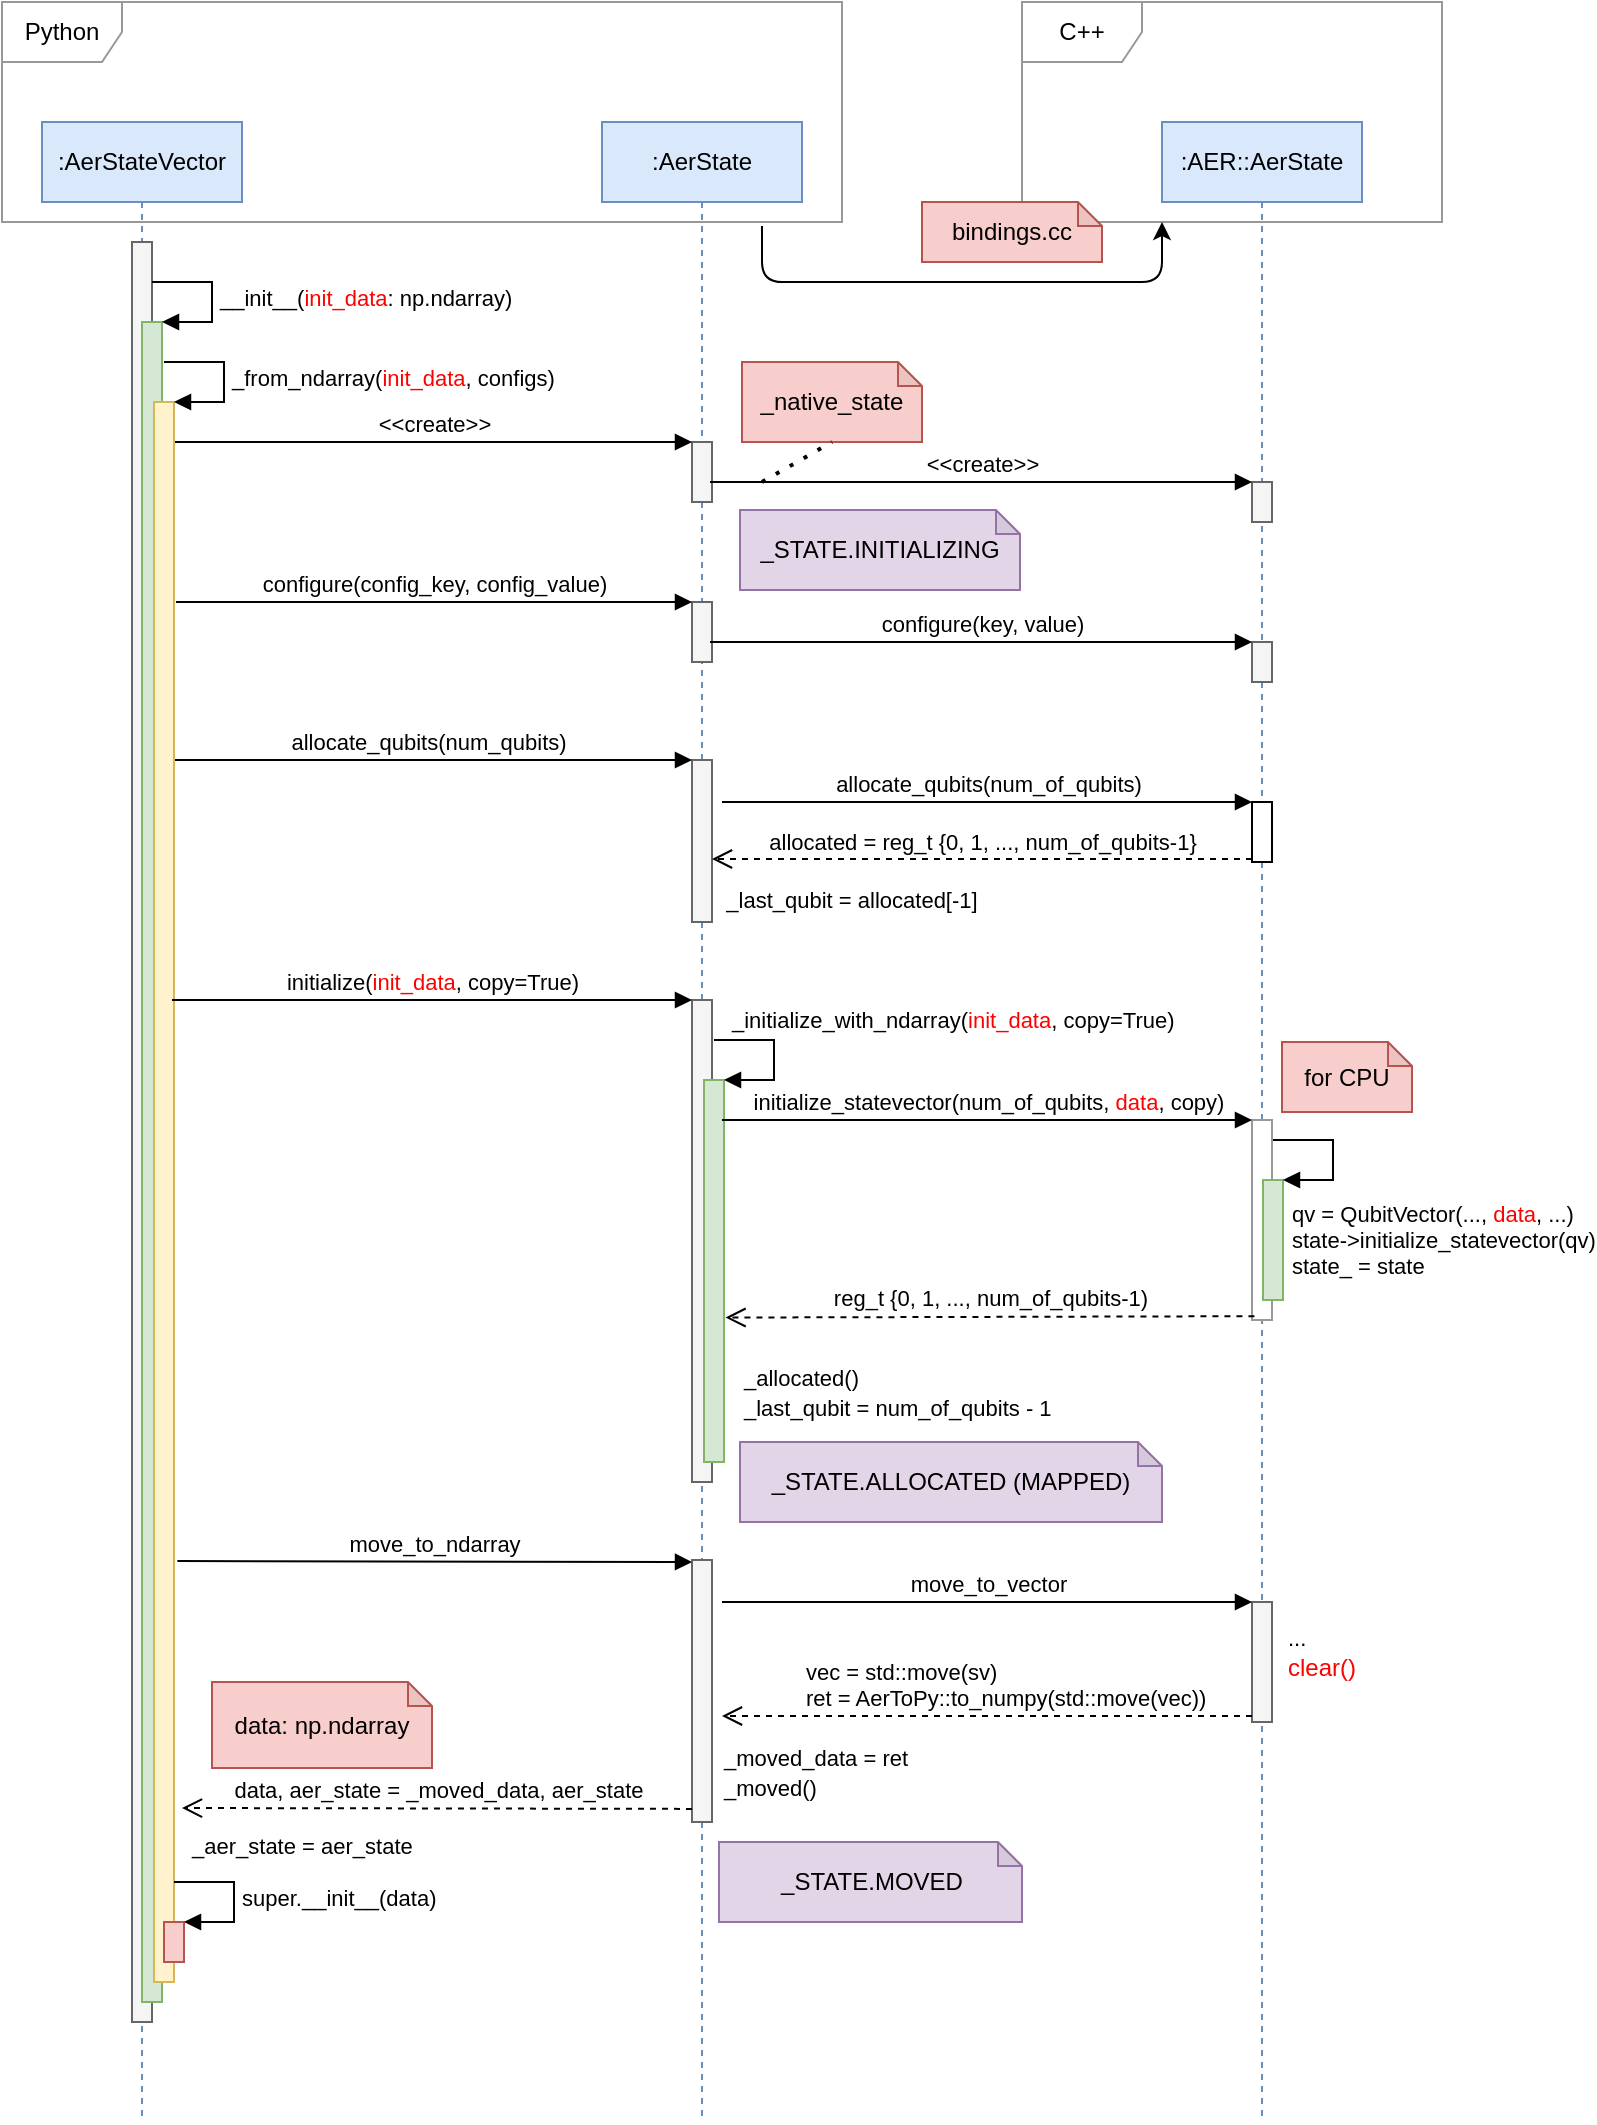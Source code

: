 <mxfile>
    <diagram id="dqudOsXMSFICv_JLVV3p" name="StateVector_Initialization">
        <mxGraphModel dx="749" dy="357" grid="1" gridSize="10" guides="1" tooltips="1" connect="1" arrows="1" fold="1" page="1" pageScale="1" pageWidth="827" pageHeight="1169" math="0" shadow="0">
            <root>
                <mxCell id="0"/>
                <mxCell id="1" parent="0"/>
                <mxCell id="4" value=":AER::AerState" style="shape=umlLifeline;perimeter=lifelinePerimeter;whiteSpace=wrap;html=1;container=1;collapsible=0;recursiveResize=0;outlineConnect=0;fillColor=#dae8fc;strokeColor=#6c8ebf;movable=1;resizable=1;rotatable=1;deletable=1;editable=1;connectable=1;" parent="1" vertex="1">
                    <mxGeometry x="600" y="80" width="100" height="1000" as="geometry"/>
                </mxCell>
                <mxCell id="24" value="" style="html=1;points=[];perimeter=orthogonalPerimeter;fillColor=#f5f5f5;fontColor=#333333;strokeColor=#666666;" parent="4" vertex="1">
                    <mxGeometry x="45" y="180" width="10" height="20" as="geometry"/>
                </mxCell>
                <mxCell id="32" value="" style="html=1;points=[];perimeter=orthogonalPerimeter;fillColor=#f5f5f5;fontColor=#333333;strokeColor=#666666;" parent="4" vertex="1">
                    <mxGeometry x="45" y="260" width="10" height="20" as="geometry"/>
                </mxCell>
                <mxCell id="E8-gc4cH8Mm7W0wq7m9V-41" value="" style="html=1;points=[];perimeter=orthogonalPerimeter;" vertex="1" parent="4">
                    <mxGeometry x="45" y="340" width="10" height="30" as="geometry"/>
                </mxCell>
                <mxCell id="p6g36HFZJA8HmugAbl4n-45" value="" style="html=1;points=[];perimeter=orthogonalPerimeter;strokeColor=#999999;" vertex="1" parent="4">
                    <mxGeometry x="45" y="499" width="10" height="100" as="geometry"/>
                </mxCell>
                <mxCell id="p6g36HFZJA8HmugAbl4n-49" value="" style="html=1;points=[];perimeter=orthogonalPerimeter;strokeColor=#82b366;fillColor=#d5e8d4;" vertex="1" parent="4">
                    <mxGeometry x="50.5" y="529" width="10" height="60" as="geometry"/>
                </mxCell>
                <mxCell id="p6g36HFZJA8HmugAbl4n-50" value="qv =&amp;nbsp;QubitVector(..., &lt;font color=&quot;#ff0000&quot;&gt;data&lt;/font&gt;, ...)&lt;br&gt;state-&amp;gt;initialize_statevector(qv)&lt;br&gt;state_ = state" style="edgeStyle=orthogonalEdgeStyle;html=1;align=left;spacingLeft=2;endArrow=block;rounded=0;entryX=1;entryY=0;" edge="1" target="p6g36HFZJA8HmugAbl4n-49" parent="4">
                    <mxGeometry x="1" y="30" relative="1" as="geometry">
                        <mxPoint x="55.5" y="509" as="sourcePoint"/>
                        <Array as="points">
                            <mxPoint x="85.5" y="509"/>
                        </Array>
                        <mxPoint as="offset"/>
                    </mxGeometry>
                </mxCell>
                <mxCell id="p6g36HFZJA8HmugAbl4n-67" value="" style="html=1;points=[];perimeter=orthogonalPerimeter;fontColor=#333333;strokeColor=#666666;fillColor=#f5f5f5;" vertex="1" parent="4">
                    <mxGeometry x="45" y="740" width="10" height="60" as="geometry"/>
                </mxCell>
                <mxCell id="p6g36HFZJA8HmugAbl4n-70" value="&lt;span style=&quot;color: rgb(0 , 0 , 0) ; font-size: 11px ; background-color: rgb(255 , 255 , 255)&quot;&gt;...&lt;br&gt;&lt;/span&gt;clear()" style="text;html=1;strokeColor=none;fillColor=none;align=left;verticalAlign=middle;whiteSpace=wrap;rounded=0;fontColor=#FF0000;" vertex="1" parent="4">
                    <mxGeometry x="60.5" y="750" width="60" height="30" as="geometry"/>
                </mxCell>
                <mxCell id="3" value=":AerState" style="shape=umlLifeline;perimeter=lifelinePerimeter;whiteSpace=wrap;html=1;container=1;collapsible=0;recursiveResize=0;outlineConnect=0;fillColor=#dae8fc;strokeColor=#6c8ebf;movable=1;resizable=1;rotatable=1;deletable=1;editable=1;connectable=1;" parent="1" vertex="1">
                    <mxGeometry x="320" y="80" width="100" height="1000" as="geometry"/>
                </mxCell>
                <mxCell id="16" value="" style="html=1;points=[];perimeter=orthogonalPerimeter;fillColor=#f5f5f5;fontColor=#333333;strokeColor=#666666;" parent="3" vertex="1">
                    <mxGeometry x="45" y="160" width="10" height="30" as="geometry"/>
                </mxCell>
                <mxCell id="17" value="&amp;lt;&amp;lt;create&amp;gt;&amp;gt;" style="html=1;verticalAlign=bottom;endArrow=block;entryX=0;entryY=0;" parent="3" edge="1" source="12">
                    <mxGeometry relative="1" as="geometry">
                        <mxPoint x="-210" y="160" as="sourcePoint"/>
                        <mxPoint x="45" y="160.0" as="targetPoint"/>
                    </mxGeometry>
                </mxCell>
                <mxCell id="29" value="" style="html=1;points=[];perimeter=orthogonalPerimeter;fillColor=#f5f5f5;fontColor=#333333;strokeColor=#666666;" parent="3" vertex="1">
                    <mxGeometry x="45" y="240" width="10" height="30" as="geometry"/>
                </mxCell>
                <mxCell id="E8-gc4cH8Mm7W0wq7m9V-38" value="" style="html=1;points=[];perimeter=orthogonalPerimeter;fillColor=#f5f5f5;fontColor=#333333;strokeColor=#666666;" vertex="1" parent="3">
                    <mxGeometry x="45" y="319" width="10" height="81" as="geometry"/>
                </mxCell>
                <mxCell id="E8-gc4cH8Mm7W0wq7m9V-39" value="allocate_qubits(num_qubits)" style="html=1;verticalAlign=bottom;endArrow=block;entryX=0;entryY=0;" edge="1" target="E8-gc4cH8Mm7W0wq7m9V-38" parent="3">
                    <mxGeometry relative="1" as="geometry">
                        <mxPoint x="-220" y="319" as="sourcePoint"/>
                    </mxGeometry>
                </mxCell>
                <mxCell id="p6g36HFZJA8HmugAbl4n-38" value="" style="html=1;points=[];perimeter=orthogonalPerimeter;strokeColor=#666666;fillColor=#f5f5f5;fontColor=#333333;" vertex="1" parent="3">
                    <mxGeometry x="45" y="439" width="10" height="241" as="geometry"/>
                </mxCell>
                <mxCell id="p6g36HFZJA8HmugAbl4n-43" value="" style="html=1;points=[];perimeter=orthogonalPerimeter;strokeColor=#82b366;fillColor=#d5e8d4;" vertex="1" parent="3">
                    <mxGeometry x="51" y="479" width="10" height="191" as="geometry"/>
                </mxCell>
                <mxCell id="p6g36HFZJA8HmugAbl4n-44" value="_initialize_with_ndarray(&lt;font color=&quot;#ff0000&quot;&gt;init_data&lt;/font&gt;, copy=True)" style="edgeStyle=orthogonalEdgeStyle;html=1;align=left;spacingLeft=2;endArrow=block;rounded=0;entryX=1;entryY=0;" edge="1" target="p6g36HFZJA8HmugAbl4n-43" parent="3">
                    <mxGeometry x="-0.867" y="10" relative="1" as="geometry">
                        <mxPoint x="56" y="459" as="sourcePoint"/>
                        <Array as="points">
                            <mxPoint x="86" y="459"/>
                        </Array>
                        <mxPoint as="offset"/>
                    </mxGeometry>
                </mxCell>
                <mxCell id="p6g36HFZJA8HmugAbl4n-59" value="&lt;span style=&quot;color: rgb(0 , 0 , 0) ; font-size: 11px ; text-align: left ; background-color: rgb(255 , 255 , 255)&quot;&gt;_last_qubit = allocated[-1]&lt;/span&gt;" style="text;html=1;strokeColor=none;fillColor=none;align=center;verticalAlign=middle;whiteSpace=wrap;rounded=0;fontColor=#FF0000;" vertex="1" parent="3">
                    <mxGeometry x="60" y="374" width="130" height="30" as="geometry"/>
                </mxCell>
                <mxCell id="p6g36HFZJA8HmugAbl4n-48" value="for CPU" style="shape=note;whiteSpace=wrap;html=1;backgroundOutline=1;darkOpacity=0.05;size=12;fillColor=#f8cecc;strokeColor=#b85450;" vertex="1" parent="3">
                    <mxGeometry x="340" y="460" width="65" height="35" as="geometry"/>
                </mxCell>
                <mxCell id="p6g36HFZJA8HmugAbl4n-64" value="" style="html=1;points=[];perimeter=orthogonalPerimeter;fontColor=#333333;strokeColor=#666666;fillColor=#f5f5f5;" vertex="1" parent="3">
                    <mxGeometry x="45" y="719" width="10" height="131" as="geometry"/>
                </mxCell>
                <mxCell id="2" value=":AerStateVector" style="shape=umlLifeline;perimeter=lifelinePerimeter;whiteSpace=wrap;html=1;container=1;collapsible=0;recursiveResize=0;outlineConnect=0;fillColor=#dae8fc;strokeColor=#6c8ebf;movable=1;resizable=1;rotatable=1;deletable=1;editable=1;connectable=1;" parent="1" vertex="1">
                    <mxGeometry x="40" y="80" width="100" height="1000" as="geometry"/>
                </mxCell>
                <mxCell id="9" value="" style="html=1;points=[];perimeter=orthogonalPerimeter;fillColor=#f5f5f5;fontColor=#333333;strokeColor=#666666;" parent="2" vertex="1">
                    <mxGeometry x="45" y="60" width="10" height="890" as="geometry"/>
                </mxCell>
                <mxCell id="10" value="" style="html=1;points=[];perimeter=orthogonalPerimeter;fillColor=#d5e8d4;strokeColor=#82b366;" parent="2" vertex="1">
                    <mxGeometry x="50" y="100" width="10" height="840" as="geometry"/>
                </mxCell>
                <mxCell id="11" value="__init__(&lt;font color=&quot;#ff0000&quot;&gt;init_data&lt;/font&gt;: np.ndarray)" style="edgeStyle=orthogonalEdgeStyle;html=1;align=left;spacingLeft=2;endArrow=block;rounded=0;entryX=1;entryY=0;" parent="2" target="10" edge="1">
                    <mxGeometry relative="1" as="geometry">
                        <mxPoint x="55" y="80" as="sourcePoint"/>
                        <Array as="points">
                            <mxPoint x="85" y="80"/>
                        </Array>
                    </mxGeometry>
                </mxCell>
                <mxCell id="12" value="" style="html=1;points=[];perimeter=orthogonalPerimeter;fillColor=#fff2cc;strokeColor=#d6b656;" parent="2" vertex="1">
                    <mxGeometry x="56" y="140" width="10" height="790" as="geometry"/>
                </mxCell>
                <mxCell id="13" value="_from_ndarray(&lt;font color=&quot;#ff0000&quot;&gt;init_data&lt;/font&gt;, configs)" style="edgeStyle=orthogonalEdgeStyle;html=1;align=left;spacingLeft=2;endArrow=block;rounded=0;entryX=1;entryY=0;" parent="2" target="12" edge="1">
                    <mxGeometry relative="1" as="geometry">
                        <mxPoint x="61" y="120" as="sourcePoint"/>
                        <Array as="points">
                            <mxPoint x="91" y="120"/>
                        </Array>
                    </mxGeometry>
                </mxCell>
                <mxCell id="p6g36HFZJA8HmugAbl4n-74" value="" style="html=1;points=[];perimeter=orthogonalPerimeter;strokeColor=#b85450;fillColor=#f8cecc;" vertex="1" parent="2">
                    <mxGeometry x="61" y="900" width="10" height="20" as="geometry"/>
                </mxCell>
                <mxCell id="p6g36HFZJA8HmugAbl4n-75" value="&lt;font color=&quot;#000000&quot;&gt;super.__init__(data)&lt;/font&gt;" style="edgeStyle=orthogonalEdgeStyle;html=1;align=left;spacingLeft=2;endArrow=block;rounded=0;entryX=1;entryY=0;fontColor=#FF0000;" edge="1" target="p6g36HFZJA8HmugAbl4n-74" parent="2">
                    <mxGeometry relative="1" as="geometry">
                        <mxPoint x="66" y="880" as="sourcePoint"/>
                        <Array as="points">
                            <mxPoint x="96" y="880"/>
                        </Array>
                    </mxGeometry>
                </mxCell>
                <mxCell id="21" value="_native_state" style="shape=note;whiteSpace=wrap;html=1;backgroundOutline=1;darkOpacity=0.05;size=12;fillColor=#f8cecc;strokeColor=#b85450;" parent="1" vertex="1">
                    <mxGeometry x="390" y="200" width="90" height="40" as="geometry"/>
                </mxCell>
                <mxCell id="22" value="" style="endArrow=none;dashed=1;html=1;dashPattern=1 3;strokeWidth=2;entryX=0.5;entryY=1;entryDx=0;entryDy=0;entryPerimeter=0;" parent="1" target="21" edge="1">
                    <mxGeometry width="50" height="50" relative="1" as="geometry">
                        <mxPoint x="400" y="260" as="sourcePoint"/>
                        <mxPoint x="420" y="200" as="targetPoint"/>
                    </mxGeometry>
                </mxCell>
                <mxCell id="23" value="data: np.ndarray" style="shape=note;whiteSpace=wrap;html=1;backgroundOutline=1;darkOpacity=0.05;size=12;fillColor=#f8cecc;strokeColor=#b85450;" parent="1" vertex="1">
                    <mxGeometry x="125" y="860" width="110" height="43" as="geometry"/>
                </mxCell>
                <mxCell id="25" value="&amp;lt;&amp;lt;create&amp;gt;&amp;gt;" style="html=1;verticalAlign=bottom;endArrow=block;entryX=0;entryY=0;" parent="1" target="24" edge="1">
                    <mxGeometry relative="1" as="geometry">
                        <mxPoint x="374" y="260" as="sourcePoint"/>
                    </mxGeometry>
                </mxCell>
                <mxCell id="30" value="configure(config_key, config_value)" style="html=1;verticalAlign=bottom;endArrow=block;entryX=0;entryY=0;" parent="1" target="29" edge="1">
                    <mxGeometry relative="1" as="geometry">
                        <mxPoint x="107" y="320" as="sourcePoint"/>
                    </mxGeometry>
                </mxCell>
                <mxCell id="33" value="configure(key, value)" style="html=1;verticalAlign=bottom;endArrow=block;entryX=0;entryY=0;" parent="1" target="32" edge="1">
                    <mxGeometry relative="1" as="geometry">
                        <mxPoint x="374" y="340" as="sourcePoint"/>
                    </mxGeometry>
                </mxCell>
                <mxCell id="38" value="_STATE.INITIALIZING" style="shape=note;whiteSpace=wrap;html=1;backgroundOutline=1;darkOpacity=0.05;size=12;fillColor=#e1d5e7;strokeColor=#9673a6;" parent="1" vertex="1">
                    <mxGeometry x="389" y="274" width="140" height="40" as="geometry"/>
                </mxCell>
                <mxCell id="E8-gc4cH8Mm7W0wq7m9V-42" value="allocate_qubits(num_of_qubits)" style="html=1;verticalAlign=bottom;endArrow=block;entryX=0;entryY=0;" edge="1" target="E8-gc4cH8Mm7W0wq7m9V-41" parent="1">
                    <mxGeometry relative="1" as="geometry">
                        <mxPoint x="380" y="420" as="sourcePoint"/>
                    </mxGeometry>
                </mxCell>
                <mxCell id="E8-gc4cH8Mm7W0wq7m9V-43" value="allocated = reg_t {0, 1, ..., num_of_qubits-1}" style="html=1;verticalAlign=bottom;endArrow=open;dashed=1;endSize=8;exitX=0;exitY=0.95;" edge="1" source="E8-gc4cH8Mm7W0wq7m9V-41" parent="1" target="E8-gc4cH8Mm7W0wq7m9V-38">
                    <mxGeometry relative="1" as="geometry">
                        <mxPoint x="380" y="458" as="targetPoint"/>
                    </mxGeometry>
                </mxCell>
                <mxCell id="E8-gc4cH8Mm7W0wq7m9V-44" value="Python" style="shape=umlFrame;whiteSpace=wrap;html=1;movable=0;resizable=0;rotatable=0;deletable=0;editable=0;connectable=0;strokeColor=#999999;" vertex="1" parent="1">
                    <mxGeometry x="20" y="20" width="420" height="110" as="geometry"/>
                </mxCell>
                <mxCell id="E8-gc4cH8Mm7W0wq7m9V-45" value="C++" style="shape=umlFrame;whiteSpace=wrap;html=1;movable=0;resizable=0;rotatable=0;deletable=0;editable=0;connectable=0;strokeColor=#999999;" vertex="1" parent="1">
                    <mxGeometry x="530" y="20" width="210" height="110" as="geometry"/>
                </mxCell>
                <mxCell id="E8-gc4cH8Mm7W0wq7m9V-46" value="" style="endArrow=classic;html=1;" edge="1" parent="1">
                    <mxGeometry width="50" height="50" relative="1" as="geometry">
                        <mxPoint x="400" y="132" as="sourcePoint"/>
                        <mxPoint x="600" y="130" as="targetPoint"/>
                        <Array as="points">
                            <mxPoint x="400" y="160"/>
                            <mxPoint x="600" y="160"/>
                        </Array>
                    </mxGeometry>
                </mxCell>
                <mxCell id="E8-gc4cH8Mm7W0wq7m9V-47" value="bindings.cc" style="shape=note;whiteSpace=wrap;html=1;backgroundOutline=1;darkOpacity=0.05;size=12;fillColor=#f8cecc;strokeColor=#b85450;" vertex="1" parent="1">
                    <mxGeometry x="480" y="120" width="90" height="30" as="geometry"/>
                </mxCell>
                <mxCell id="p6g36HFZJA8HmugAbl4n-39" value="initialize(&lt;font color=&quot;#ff0000&quot;&gt;init_data&lt;/font&gt;, copy=True)" style="html=1;verticalAlign=bottom;endArrow=block;entryX=0;entryY=0;" edge="1" target="p6g36HFZJA8HmugAbl4n-38" parent="1">
                    <mxGeometry relative="1" as="geometry">
                        <mxPoint x="105" y="519" as="sourcePoint"/>
                    </mxGeometry>
                </mxCell>
                <mxCell id="p6g36HFZJA8HmugAbl4n-46" value="initialize_statevector(num_of_qubits, &lt;font color=&quot;#ff0000&quot;&gt;data&lt;/font&gt;, copy)" style="html=1;verticalAlign=bottom;endArrow=block;" edge="1" parent="1">
                    <mxGeometry relative="1" as="geometry">
                        <mxPoint x="380" y="579" as="sourcePoint"/>
                        <mxPoint x="645" y="579" as="targetPoint"/>
                    </mxGeometry>
                </mxCell>
                <mxCell id="p6g36HFZJA8HmugAbl4n-47" value="reg_t {0, 1, ..., num_of_qubits-1)" style="html=1;verticalAlign=bottom;endArrow=open;dashed=1;endSize=8;exitX=0.122;exitY=0.951;entryX=1.075;entryY=0.827;entryDx=0;entryDy=0;entryPerimeter=0;exitDx=0;exitDy=0;exitPerimeter=0;" edge="1" parent="1">
                    <mxGeometry relative="1" as="geometry">
                        <mxPoint x="381.75" y="677.78" as="targetPoint"/>
                        <mxPoint x="646.22" y="677.1" as="sourcePoint"/>
                    </mxGeometry>
                </mxCell>
                <mxCell id="p6g36HFZJA8HmugAbl4n-60" value="&lt;span style=&quot;background-color: rgb(255, 255, 255);&quot;&gt;&lt;font color=&quot;#000000&quot;&gt;&lt;span style=&quot;font-size: 11px&quot;&gt;_allocated()&lt;/span&gt;&lt;/font&gt;&lt;br&gt;&lt;font color=&quot;#000000&quot;&gt;&lt;span style=&quot;font-size: 11px&quot;&gt;_last_qubit =&amp;nbsp;&lt;/span&gt;&lt;/font&gt;&lt;/span&gt;&lt;font color=&quot;#000000&quot;&gt;&lt;span style=&quot;font-size: 11px&quot;&gt;num_of_qubits - 1&lt;/span&gt;&lt;/font&gt;" style="text;html=1;strokeColor=none;fillColor=none;align=left;verticalAlign=middle;whiteSpace=wrap;rounded=0;fontColor=#FF0000;" vertex="1" parent="1">
                    <mxGeometry x="389" y="700" width="161" height="30" as="geometry"/>
                </mxCell>
                <mxCell id="p6g36HFZJA8HmugAbl4n-63" value="_STATE.ALLOCATED (MAPPED)" style="shape=note;whiteSpace=wrap;html=1;backgroundOutline=1;darkOpacity=0.05;size=12;fillColor=#e1d5e7;strokeColor=#9673a6;" vertex="1" parent="1">
                    <mxGeometry x="389" y="740" width="211" height="40" as="geometry"/>
                </mxCell>
                <mxCell id="p6g36HFZJA8HmugAbl4n-65" value="&lt;font color=&quot;#000000&quot;&gt;move_to_ndarray&lt;/font&gt;" style="html=1;verticalAlign=bottom;endArrow=block;entryX=0;entryY=0;fontColor=#FF0000;exitX=1.17;exitY=0.85;exitDx=0;exitDy=0;exitPerimeter=0;" edge="1" parent="1">
                    <mxGeometry relative="1" as="geometry">
                        <mxPoint x="107.7" y="799.5" as="sourcePoint"/>
                        <mxPoint x="365" y="800" as="targetPoint"/>
                    </mxGeometry>
                </mxCell>
                <mxCell id="p6g36HFZJA8HmugAbl4n-68" value="move_to_vector" style="html=1;verticalAlign=bottom;endArrow=block;entryX=0;entryY=0;fontColor=#000000;" edge="1" target="p6g36HFZJA8HmugAbl4n-67" parent="1">
                    <mxGeometry relative="1" as="geometry">
                        <mxPoint x="380" y="820" as="sourcePoint"/>
                    </mxGeometry>
                </mxCell>
                <mxCell id="p6g36HFZJA8HmugAbl4n-69" value="vec = std::move(sv)&lt;br&gt;ret = AerToPy::to_numpy(std::move(vec))" style="html=1;verticalAlign=bottom;endArrow=open;dashed=1;endSize=8;exitX=0;exitY=0.95;fontColor=#000000;align=left;" edge="1" source="p6g36HFZJA8HmugAbl4n-67" parent="1">
                    <mxGeometry x="0.698" relative="1" as="geometry">
                        <mxPoint x="380" y="877" as="targetPoint"/>
                        <mxPoint as="offset"/>
                    </mxGeometry>
                </mxCell>
                <mxCell id="p6g36HFZJA8HmugAbl4n-66" value="&lt;font color=&quot;#000000&quot;&gt;data, aer_state = _moved_data, aer_state&lt;/font&gt;" style="html=1;verticalAlign=bottom;endArrow=open;dashed=1;endSize=8;exitX=0;exitY=0.95;fontColor=#FF0000;" edge="1" source="p6g36HFZJA8HmugAbl4n-64" parent="1">
                    <mxGeometry relative="1" as="geometry">
                        <mxPoint x="110" y="923" as="targetPoint"/>
                    </mxGeometry>
                </mxCell>
                <mxCell id="p6g36HFZJA8HmugAbl4n-71" value="&lt;span style=&quot;background-color: rgb(255 , 255 , 255)&quot;&gt;&lt;font color=&quot;#000000&quot;&gt;&lt;span style=&quot;font-size: 11px&quot;&gt;_moved_data = ret&lt;/span&gt;&lt;/font&gt;&lt;br&gt;&lt;font color=&quot;#000000&quot;&gt;&lt;span style=&quot;font-size: 11px&quot;&gt;_moved()&lt;/span&gt;&lt;/font&gt;&lt;/span&gt;" style="text;html=1;strokeColor=none;fillColor=none;align=left;verticalAlign=middle;whiteSpace=wrap;rounded=0;fontColor=#FF0000;" vertex="1" parent="1">
                    <mxGeometry x="378.5" y="890" width="161" height="30" as="geometry"/>
                </mxCell>
                <mxCell id="p6g36HFZJA8HmugAbl4n-72" value="_STATE.MOVED" style="shape=note;whiteSpace=wrap;html=1;backgroundOutline=1;darkOpacity=0.05;size=12;fillColor=#e1d5e7;strokeColor=#9673a6;" vertex="1" parent="1">
                    <mxGeometry x="378.5" y="940" width="151.5" height="40" as="geometry"/>
                </mxCell>
                <mxCell id="p6g36HFZJA8HmugAbl4n-73" value="&lt;font color=&quot;#000000&quot;&gt;&lt;span style=&quot;font-size: 11px ; background-color: rgb(255 , 255 , 255)&quot;&gt;_aer_state = aer_state&lt;/span&gt;&lt;/font&gt;" style="text;html=1;strokeColor=none;fillColor=none;align=left;verticalAlign=middle;whiteSpace=wrap;rounded=0;fontColor=#FF0000;" vertex="1" parent="1">
                    <mxGeometry x="113" y="927" width="161" height="30" as="geometry"/>
                </mxCell>
            </root>
        </mxGraphModel>
    </diagram>
    <diagram id="XBzr-M2RMqgCWCsHORJS" name="AerState_state_transition">
        <mxGraphModel dx="766" dy="357" grid="1" gridSize="10" guides="1" tooltips="1" connect="1" arrows="1" fold="1" page="1" pageScale="1" pageWidth="827" pageHeight="1169" math="0" shadow="0">
            <root>
                <mxCell id="FKvRg5avlS0RdfHe7xMF-0"/>
                <mxCell id="FKvRg5avlS0RdfHe7xMF-1" parent="FKvRg5avlS0RdfHe7xMF-0"/>
                <mxCell id="o4FnzVwhx6e5Ym-4PX9w-4" value="INITIALIZING" style="swimlane;fontStyle=1;align=center;verticalAlign=middle;childLayout=stackLayout;horizontal=1;startSize=30;horizontalStack=0;resizeParent=0;resizeLast=1;container=0;fontColor=#000000;collapsible=0;rounded=1;arcSize=30;strokeColor=#ff0000;fillColor=#ffffc0;swimlaneFillColor=#ffffc0;dropTarget=0;" parent="FKvRg5avlS0RdfHe7xMF-1" vertex="1">
                    <mxGeometry x="200" y="40" width="160" height="60" as="geometry"/>
                </mxCell>
                <mxCell id="o4FnzVwhx6e5Ym-4PX9w-6" value="" style="edgeStyle=orthogonalEdgeStyle;html=1;verticalAlign=bottom;endArrow=open;endSize=8;strokeColor=#ff0000;entryX=0.5;entryY=0;entryDx=0;entryDy=0;" parent="FKvRg5avlS0RdfHe7xMF-1" source="o4FnzVwhx6e5Ym-4PX9w-4" target="o4FnzVwhx6e5Ym-4PX9w-7" edge="1">
                    <mxGeometry relative="1" as="geometry">
                        <mxPoint x="310" y="190" as="targetPoint"/>
                        <Array as="points">
                            <mxPoint x="240" y="140"/>
                            <mxPoint x="160" y="140"/>
                        </Array>
                    </mxGeometry>
                </mxCell>
                <mxCell id="o4FnzVwhx6e5Ym-4PX9w-7" value="ALLOCATED" style="swimlane;fontStyle=1;align=center;verticalAlign=middle;childLayout=stackLayout;horizontal=1;startSize=30;horizontalStack=0;resizeParent=0;resizeLast=1;container=0;fontColor=#000000;collapsible=0;rounded=1;arcSize=30;strokeColor=#ff0000;fillColor=#ffffc0;swimlaneFillColor=#ffffc0;dropTarget=0;" parent="FKvRg5avlS0RdfHe7xMF-1" vertex="1">
                    <mxGeometry x="80" y="160" width="160" height="60" as="geometry"/>
                </mxCell>
                <mxCell id="o4FnzVwhx6e5Ym-4PX9w-8" value="MAPPED" style="swimlane;fontStyle=1;align=center;verticalAlign=middle;childLayout=stackLayout;horizontal=1;startSize=30;horizontalStack=0;resizeParent=0;resizeLast=1;container=0;fontColor=#000000;collapsible=0;rounded=1;arcSize=30;strokeColor=#ff0000;fillColor=#ffffc0;swimlaneFillColor=#ffffc0;dropTarget=0;" parent="FKvRg5avlS0RdfHe7xMF-1" vertex="1">
                    <mxGeometry x="320" y="160" width="160" height="60" as="geometry"/>
                </mxCell>
                <mxCell id="o4FnzVwhx6e5Ym-4PX9w-9" value="MOVED" style="swimlane;fontStyle=1;align=center;verticalAlign=middle;childLayout=stackLayout;horizontal=1;startSize=30;horizontalStack=0;resizeParent=0;resizeLast=1;container=0;fontColor=#000000;collapsible=0;rounded=1;arcSize=30;strokeColor=#ff0000;fillColor=#ffffc0;swimlaneFillColor=#ffffc0;dropTarget=0;" parent="FKvRg5avlS0RdfHe7xMF-1" vertex="1">
                    <mxGeometry x="80" y="320" width="160" height="60" as="geometry"/>
                </mxCell>
                <mxCell id="o4FnzVwhx6e5Ym-4PX9w-10" value="CLOSED" style="swimlane;fontStyle=1;align=center;verticalAlign=middle;childLayout=stackLayout;horizontal=1;startSize=30;horizontalStack=0;resizeParent=0;resizeLast=1;container=0;fontColor=#000000;collapsible=0;rounded=1;arcSize=30;strokeColor=#ff0000;fillColor=#ffffc0;swimlaneFillColor=#ffffc0;dropTarget=0;" parent="FKvRg5avlS0RdfHe7xMF-1" vertex="1">
                    <mxGeometry x="320" y="320" width="160" height="60" as="geometry"/>
                </mxCell>
                <mxCell id="o4FnzVwhx6e5Ym-4PX9w-11" value="" style="edgeStyle=orthogonalEdgeStyle;html=1;verticalAlign=bottom;endArrow=open;endSize=8;strokeColor=#ff0000;entryX=0.5;entryY=0;entryDx=0;entryDy=0;exitX=0.75;exitY=1;exitDx=0;exitDy=0;" parent="FKvRg5avlS0RdfHe7xMF-1" source="o4FnzVwhx6e5Ym-4PX9w-4" target="o4FnzVwhx6e5Ym-4PX9w-8" edge="1">
                    <mxGeometry relative="1" as="geometry">
                        <mxPoint x="160" y="190" as="targetPoint"/>
                        <mxPoint x="320" y="140" as="sourcePoint"/>
                        <Array as="points">
                            <mxPoint x="320" y="140"/>
                            <mxPoint x="400" y="140"/>
                        </Array>
                    </mxGeometry>
                </mxCell>
                <mxCell id="o4FnzVwhx6e5Ym-4PX9w-12" value="" style="edgeStyle=orthogonalEdgeStyle;html=1;verticalAlign=bottom;endArrow=open;endSize=8;strokeColor=#ff0000;entryX=0.5;entryY=0;entryDx=0;entryDy=0;exitX=0.5;exitY=1;exitDx=0;exitDy=0;" parent="FKvRg5avlS0RdfHe7xMF-1" source="o4FnzVwhx6e5Ym-4PX9w-7" target="o4FnzVwhx6e5Ym-4PX9w-9" edge="1">
                    <mxGeometry relative="1" as="geometry">
                        <mxPoint x="160" y="190" as="targetPoint"/>
                        <mxPoint x="320" y="140" as="sourcePoint"/>
                    </mxGeometry>
                </mxCell>
                <mxCell id="o4FnzVwhx6e5Ym-4PX9w-13" value="" style="edgeStyle=orthogonalEdgeStyle;html=1;verticalAlign=bottom;endArrow=open;endSize=8;strokeColor=#ff0000;entryX=0;entryY=0.5;entryDx=0;entryDy=0;exitX=1;exitY=0.5;exitDx=0;exitDy=0;" parent="FKvRg5avlS0RdfHe7xMF-1" source="o4FnzVwhx6e5Ym-4PX9w-9" target="o4FnzVwhx6e5Ym-4PX9w-10" edge="1">
                    <mxGeometry relative="1" as="geometry">
                        <mxPoint x="130" y="350" as="targetPoint"/>
                        <mxPoint x="160" y="250" as="sourcePoint"/>
                    </mxGeometry>
                </mxCell>
                <mxCell id="o4FnzVwhx6e5Ym-4PX9w-14" value="" style="edgeStyle=orthogonalEdgeStyle;html=1;verticalAlign=bottom;endArrow=open;endSize=8;strokeColor=#ff0000;entryX=0.5;entryY=0;entryDx=0;entryDy=0;exitX=0.5;exitY=1;exitDx=0;exitDy=0;" parent="FKvRg5avlS0RdfHe7xMF-1" source="o4FnzVwhx6e5Ym-4PX9w-8" target="o4FnzVwhx6e5Ym-4PX9w-10" edge="1">
                    <mxGeometry relative="1" as="geometry">
                        <mxPoint x="330" y="380" as="targetPoint"/>
                        <mxPoint x="170" y="380" as="sourcePoint"/>
                    </mxGeometry>
                </mxCell>
            </root>
        </mxGraphModel>
    </diagram>
</mxfile>
